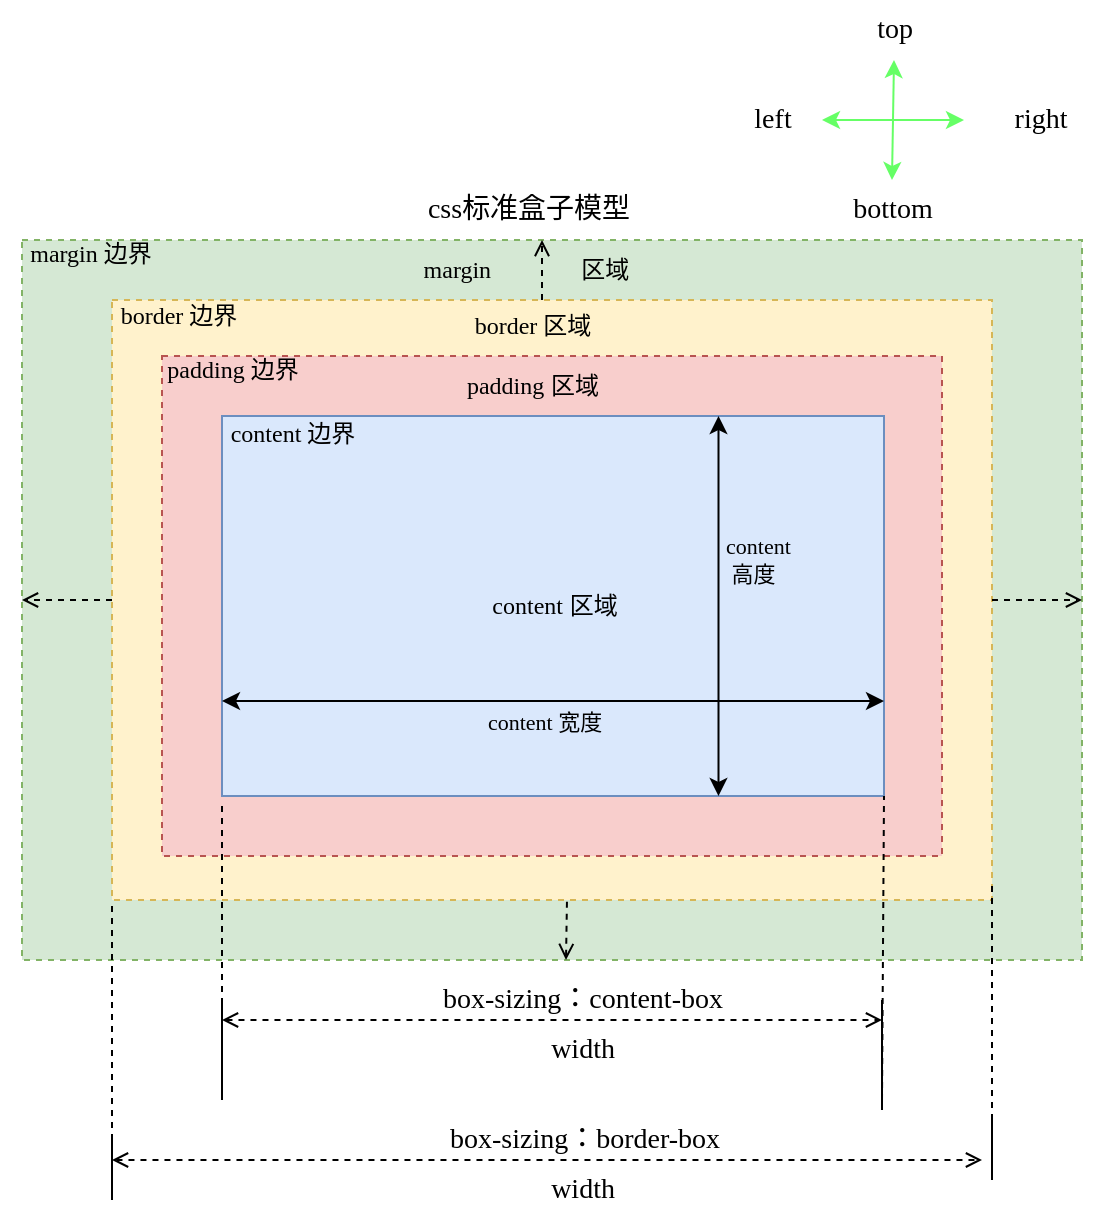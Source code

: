 <mxfile version="20.5.2" type="github" pages="2">
  <diagram id="9d-GFI3kk2zbG0i8XmGT" name="第 1 页">
    <mxGraphModel dx="1550" dy="835" grid="1" gridSize="10" guides="1" tooltips="1" connect="1" arrows="1" fold="1" page="1" pageScale="1" pageWidth="827" pageHeight="1169" math="0" shadow="0">
      <root>
        <mxCell id="0" />
        <mxCell id="1" parent="0" />
        <mxCell id="iBp1cymdIBhy6qXcftFD-20" value="" style="rounded=0;whiteSpace=wrap;html=1;dashed=1;fillColor=#d5e8d4;strokeColor=#82b366;" vertex="1" parent="1">
          <mxGeometry x="160" y="180" width="530" height="360" as="geometry" />
        </mxCell>
        <mxCell id="iBp1cymdIBhy6qXcftFD-21" value="" style="group;align=left;" vertex="1" connectable="0" parent="1">
          <mxGeometry x="205" y="210" width="440" height="300" as="geometry" />
        </mxCell>
        <mxCell id="iBp1cymdIBhy6qXcftFD-16" value="" style="rounded=0;whiteSpace=wrap;html=1;dashed=1;fillColor=#fff2cc;strokeColor=#d6b656;" vertex="1" parent="iBp1cymdIBhy6qXcftFD-21">
          <mxGeometry width="440" height="300" as="geometry" />
        </mxCell>
        <mxCell id="iBp1cymdIBhy6qXcftFD-17" value="" style="group" vertex="1" connectable="0" parent="iBp1cymdIBhy6qXcftFD-21">
          <mxGeometry x="15" y="20" width="400" height="258" as="geometry" />
        </mxCell>
        <mxCell id="iBp1cymdIBhy6qXcftFD-12" value="" style="rounded=0;whiteSpace=wrap;html=1;dashed=1;fillColor=#f8cecc;strokeColor=#b85450;" vertex="1" parent="iBp1cymdIBhy6qXcftFD-17">
          <mxGeometry x="10" y="8" width="390" height="250" as="geometry" />
        </mxCell>
        <mxCell id="iBp1cymdIBhy6qXcftFD-13" value="" style="group" vertex="1" connectable="0" parent="iBp1cymdIBhy6qXcftFD-17">
          <mxGeometry x="40" y="38" width="331" height="190" as="geometry" />
        </mxCell>
        <mxCell id="iBp1cymdIBhy6qXcftFD-1" value="" style="rounded=0;whiteSpace=wrap;html=1;fillColor=#dae8fc;strokeColor=#6c8ebf;" vertex="1" parent="iBp1cymdIBhy6qXcftFD-13">
          <mxGeometry width="331" height="190" as="geometry" />
        </mxCell>
        <mxCell id="iBp1cymdIBhy6qXcftFD-2" value="&lt;font face=&quot;Comic Sans MS&quot;&gt;content&lt;/font&gt; &lt;font data-font-src=&quot;https://fonts.googleapis.com/css?family=ZCOOL+KuaiLe&quot; face=&quot;ZCOOL KuaiLe&quot;&gt;区域&lt;/font&gt;" style="text;html=1;align=center;verticalAlign=middle;resizable=0;points=[];autosize=1;strokeColor=none;fillColor=none;" vertex="1" parent="iBp1cymdIBhy6qXcftFD-13">
          <mxGeometry x="120.5" y="80" width="90" height="30" as="geometry" />
        </mxCell>
        <mxCell id="iBp1cymdIBhy6qXcftFD-3" value="&lt;font face=&quot;Comic Sans MS&quot;&gt;content &lt;/font&gt;&lt;font data-font-src=&quot;https://fonts.googleapis.com/css?family=ZCOOL+KuaiLe&quot; face=&quot;ZCOOL KuaiLe&quot;&gt;边界&lt;/font&gt;" style="text;html=1;align=center;verticalAlign=middle;resizable=0;points=[];autosize=1;strokeColor=none;fillColor=none;" vertex="1" parent="iBp1cymdIBhy6qXcftFD-13">
          <mxGeometry x="-10" y="-6" width="90" height="30" as="geometry" />
        </mxCell>
        <mxCell id="iBp1cymdIBhy6qXcftFD-7" value="" style="endArrow=classic;startArrow=classic;html=1;rounded=0;exitX=0;exitY=0.75;exitDx=0;exitDy=0;entryX=1;entryY=0.75;entryDx=0;entryDy=0;" edge="1" parent="iBp1cymdIBhy6qXcftFD-13" source="iBp1cymdIBhy6qXcftFD-1" target="iBp1cymdIBhy6qXcftFD-1">
          <mxGeometry width="50" height="50" relative="1" as="geometry">
            <mxPoint x="130" y="240" as="sourcePoint" />
            <mxPoint x="180" y="190" as="targetPoint" />
          </mxGeometry>
        </mxCell>
        <mxCell id="iBp1cymdIBhy6qXcftFD-9" value="&lt;font face=&quot;Comic Sans MS&quot;&gt;content &lt;/font&gt;&lt;font data-font-src=&quot;https://fonts.googleapis.com/css?family=ZCOOL+KuaiLe&quot; face=&quot;ZCOOL KuaiLe&quot;&gt;宽度&lt;/font&gt;" style="edgeLabel;html=1;align=center;verticalAlign=middle;resizable=0;points=[];labelBackgroundColor=none;" vertex="1" connectable="0" parent="iBp1cymdIBhy6qXcftFD-7">
          <mxGeometry x="0.108" y="1" relative="1" as="geometry">
            <mxPoint x="-23" y="11" as="offset" />
          </mxGeometry>
        </mxCell>
        <mxCell id="iBp1cymdIBhy6qXcftFD-10" value="" style="endArrow=classic;startArrow=classic;html=1;rounded=0;entryX=0.75;entryY=0;entryDx=0;entryDy=0;exitX=0.75;exitY=1;exitDx=0;exitDy=0;" edge="1" parent="iBp1cymdIBhy6qXcftFD-13" source="iBp1cymdIBhy6qXcftFD-1" target="iBp1cymdIBhy6qXcftFD-1">
          <mxGeometry width="50" height="50" relative="1" as="geometry">
            <mxPoint x="130" y="240" as="sourcePoint" />
            <mxPoint x="180" y="190" as="targetPoint" />
          </mxGeometry>
        </mxCell>
        <mxCell id="iBp1cymdIBhy6qXcftFD-11" value="&lt;span style=&quot;&quot;&gt;&lt;font face=&quot;Comic Sans MS&quot;&gt;content&lt;br&gt;&lt;/font&gt;&lt;font data-font-src=&quot;https://fonts.googleapis.com/css?family=ZCOOL+KuaiLe&quot; face=&quot;ZCOOL KuaiLe&quot;&gt;&amp;nbsp;高度&lt;/font&gt;&lt;/span&gt;" style="edgeLabel;html=1;align=left;verticalAlign=middle;resizable=0;points=[];labelBackgroundColor=none;" vertex="1" connectable="0" parent="iBp1cymdIBhy6qXcftFD-10">
          <mxGeometry x="0.583" y="1" relative="1" as="geometry">
            <mxPoint x="3" y="32" as="offset" />
          </mxGeometry>
        </mxCell>
        <mxCell id="iBp1cymdIBhy6qXcftFD-14" value="&lt;font face=&quot;Comic Sans MS&quot;&gt;padding&lt;/font&gt;&lt;font data-font-src=&quot;https://fonts.googleapis.com/css?family=ZCOOL+KuaiLe&quot; face=&quot;ZCOOL KuaiLe&quot;&gt; 边界&lt;/font&gt;" style="text;html=1;align=center;verticalAlign=middle;resizable=0;points=[];autosize=1;strokeColor=none;fillColor=none;" vertex="1" parent="iBp1cymdIBhy6qXcftFD-17">
          <mxGeometry width="90" height="30" as="geometry" />
        </mxCell>
        <mxCell id="iBp1cymdIBhy6qXcftFD-15" value="&lt;font face=&quot;Comic Sans MS&quot;&gt;border &lt;/font&gt;&lt;font data-font-src=&quot;https://fonts.googleapis.com/css?family=ZCOOL+KuaiLe&quot; face=&quot;ZCOOL KuaiLe&quot;&gt;边界&lt;/font&gt;" style="text;html=1;align=center;verticalAlign=middle;resizable=0;points=[];autosize=1;strokeColor=none;fillColor=none;dashed=1;" vertex="1" parent="iBp1cymdIBhy6qXcftFD-17">
          <mxGeometry x="-27" y="-27" width="90" height="30" as="geometry" />
        </mxCell>
        <mxCell id="iBp1cymdIBhy6qXcftFD-18" value="&lt;font face=&quot;Comic Sans MS&quot;&gt;border &lt;/font&gt;&lt;font data-font-src=&quot;https://fonts.googleapis.com/css?family=ZCOOL+KuaiLe&quot; face=&quot;ZCOOL KuaiLe&quot;&gt;区域&lt;/font&gt;" style="text;html=1;align=center;verticalAlign=middle;resizable=0;points=[];autosize=1;strokeColor=none;fillColor=none;" vertex="1" parent="iBp1cymdIBhy6qXcftFD-17">
          <mxGeometry x="150" y="-22" width="90" height="30" as="geometry" />
        </mxCell>
        <mxCell id="iBp1cymdIBhy6qXcftFD-19" value="&lt;font face=&quot;Comic Sans MS&quot;&gt;padding&lt;/font&gt; &lt;font data-font-src=&quot;https://fonts.googleapis.com/css?family=ZCOOL+KuaiLe&quot; face=&quot;ZCOOL KuaiLe&quot;&gt;区域&lt;/font&gt;" style="text;html=1;align=center;verticalAlign=middle;resizable=0;points=[];autosize=1;strokeColor=none;fillColor=none;" vertex="1" parent="iBp1cymdIBhy6qXcftFD-17">
          <mxGeometry x="150" y="8" width="90" height="30" as="geometry" />
        </mxCell>
        <mxCell id="tstaIWyoXowcSFQgQ5QY-11" value="" style="endArrow=none;html=1;rounded=0;dashed=1;fontFamily=ZCOOL KuaiLe;fontSource=https%3A%2F%2Ffonts.googleapis.com%2Fcss%3Ffamily%3DZCOOL%2BKuaiLe;fontSize=14;" edge="1" parent="iBp1cymdIBhy6qXcftFD-17">
          <mxGeometry width="50" height="50" relative="1" as="geometry">
            <mxPoint x="40" y="380" as="sourcePoint" />
            <mxPoint x="40" y="230" as="targetPoint" />
          </mxGeometry>
        </mxCell>
        <mxCell id="tstaIWyoXowcSFQgQ5QY-14" value="" style="endArrow=none;html=1;rounded=0;dashed=1;fontFamily=ZCOOL KuaiLe;fontSource=https%3A%2F%2Ffonts.googleapis.com%2Fcss%3Ffamily%3DZCOOL%2BKuaiLe;fontSize=14;entryX=1;entryY=1;entryDx=0;entryDy=0;" edge="1" parent="iBp1cymdIBhy6qXcftFD-21" target="iBp1cymdIBhy6qXcftFD-1">
          <mxGeometry width="50" height="50" relative="1" as="geometry">
            <mxPoint x="385" y="400" as="sourcePoint" />
            <mxPoint x="385" y="360" as="targetPoint" />
          </mxGeometry>
        </mxCell>
        <mxCell id="iBp1cymdIBhy6qXcftFD-22" value="&lt;font face=&quot;Comic Sans MS&quot;&gt;margin &lt;/font&gt;&lt;font data-font-src=&quot;https://fonts.googleapis.com/css?family=ZCOOL+KuaiLe&quot; face=&quot;ZCOOL KuaiLe&quot;&gt;边界&lt;/font&gt;" style="text;html=1;align=center;verticalAlign=middle;resizable=0;points=[];autosize=1;strokeColor=none;fillColor=none;" vertex="1" parent="1">
          <mxGeometry x="149" y="172" width="90" height="30" as="geometry" />
        </mxCell>
        <mxCell id="iBp1cymdIBhy6qXcftFD-23" value="&amp;nbsp; &amp;nbsp; &lt;font face=&quot;Comic Sans MS&quot;&gt;margin&amp;nbsp; &amp;nbsp; &amp;nbsp; &amp;nbsp; &amp;nbsp; &amp;nbsp; &amp;nbsp; &amp;nbsp;&lt;/font&gt;&lt;font data-font-src=&quot;https://fonts.googleapis.com/css?family=ZCOOL+KuaiLe&quot; face=&quot;ZCOOL KuaiLe&quot;&gt;区域&lt;/font&gt;" style="text;html=1;align=center;verticalAlign=middle;resizable=0;points=[];autosize=1;strokeColor=none;fillColor=none;" vertex="1" parent="1">
          <mxGeometry x="330" y="180" width="150" height="30" as="geometry" />
        </mxCell>
        <mxCell id="iBp1cymdIBhy6qXcftFD-25" value="" style="endArrow=open;html=1;rounded=0;exitX=0;exitY=0.5;exitDx=0;exitDy=0;entryX=0;entryY=0.5;entryDx=0;entryDy=0;dashed=1;endFill=0;" edge="1" parent="1" source="iBp1cymdIBhy6qXcftFD-16" target="iBp1cymdIBhy6qXcftFD-20">
          <mxGeometry width="50" height="50" relative="1" as="geometry">
            <mxPoint x="390" y="450" as="sourcePoint" />
            <mxPoint x="440" y="400" as="targetPoint" />
          </mxGeometry>
        </mxCell>
        <mxCell id="iBp1cymdIBhy6qXcftFD-27" value="" style="endArrow=open;html=1;rounded=0;exitX=0.517;exitY=1.003;exitDx=0;exitDy=0;exitPerimeter=0;dashed=1;endFill=0;" edge="1" parent="1" source="iBp1cymdIBhy6qXcftFD-16">
          <mxGeometry width="50" height="50" relative="1" as="geometry">
            <mxPoint x="390" y="450" as="sourcePoint" />
            <mxPoint x="432" y="540" as="targetPoint" />
          </mxGeometry>
        </mxCell>
        <mxCell id="iBp1cymdIBhy6qXcftFD-28" value="" style="endArrow=open;html=1;rounded=0;exitX=1;exitY=0.5;exitDx=0;exitDy=0;entryX=1;entryY=0.5;entryDx=0;entryDy=0;dashed=1;endFill=0;" edge="1" parent="1" source="iBp1cymdIBhy6qXcftFD-16" target="iBp1cymdIBhy6qXcftFD-20">
          <mxGeometry width="50" height="50" relative="1" as="geometry">
            <mxPoint x="750" y="380" as="sourcePoint" />
            <mxPoint x="800" y="330" as="targetPoint" />
          </mxGeometry>
        </mxCell>
        <mxCell id="iBp1cymdIBhy6qXcftFD-29" value="" style="endArrow=open;html=1;rounded=0;dashed=1;endFill=0;" edge="1" parent="1">
          <mxGeometry width="50" height="50" relative="1" as="geometry">
            <mxPoint x="420" y="210" as="sourcePoint" />
            <mxPoint x="420" y="180" as="targetPoint" />
          </mxGeometry>
        </mxCell>
        <mxCell id="iBp1cymdIBhy6qXcftFD-30" value="&lt;font style=&quot;font-size: 14px;&quot; face=&quot;Comic Sans MS&quot;&gt;css&lt;/font&gt;&lt;font data-font-src=&quot;https://fonts.googleapis.com/css?family=ZCOOL+KuaiLe&quot; face=&quot;ZCOOL KuaiLe&quot; style=&quot;font-size: 14px;&quot;&gt;标准盒子模型&lt;/font&gt;" style="text;html=1;strokeColor=none;fillColor=none;align=center;verticalAlign=middle;whiteSpace=wrap;rounded=0;dashed=1;" vertex="1" parent="1">
          <mxGeometry x="351" y="150" width="125" height="30" as="geometry" />
        </mxCell>
        <mxCell id="tstaIWyoXowcSFQgQ5QY-8" value="" style="endArrow=open;startArrow=open;html=1;rounded=0;dashed=1;fontFamily=ZCOOL KuaiLe;fontSource=https%3A%2F%2Ffonts.googleapis.com%2Fcss%3Ffamily%3DZCOOL%2BKuaiLe;fontSize=14;endFill=0;startFill=0;" edge="1" parent="1">
          <mxGeometry width="50" height="50" relative="1" as="geometry">
            <mxPoint x="260" y="570" as="sourcePoint" />
            <mxPoint x="590" y="570" as="targetPoint" />
          </mxGeometry>
        </mxCell>
        <mxCell id="tstaIWyoXowcSFQgQ5QY-16" value="&lt;font face=&quot;Comic Sans MS&quot;&gt;box-sizing：content-box&lt;/font&gt;" style="edgeLabel;html=1;align=center;verticalAlign=middle;resizable=0;points=[];fontSize=14;fontFamily=ZCOOL KuaiLe;" vertex="1" connectable="0" parent="tstaIWyoXowcSFQgQ5QY-8">
          <mxGeometry x="0.059" y="-3" relative="1" as="geometry">
            <mxPoint x="5" y="-13" as="offset" />
          </mxGeometry>
        </mxCell>
        <mxCell id="tstaIWyoXowcSFQgQ5QY-17" value="&lt;font face=&quot;Comic Sans MS&quot;&gt;width&lt;/font&gt;" style="text;html=1;align=center;verticalAlign=middle;resizable=0;points=[];autosize=1;strokeColor=none;fillColor=none;fontSize=14;fontFamily=ZCOOL KuaiLe;" vertex="1" parent="1">
          <mxGeometry x="410" y="570" width="60" height="30" as="geometry" />
        </mxCell>
        <mxCell id="tstaIWyoXowcSFQgQ5QY-18" value="" style="endArrow=none;html=1;rounded=0;dashed=1;fontFamily=ZCOOL KuaiLe;fontSource=https%3A%2F%2Ffonts.googleapis.com%2Fcss%3Ffamily%3DZCOOL%2BKuaiLe;fontSize=14;" edge="1" parent="1">
          <mxGeometry width="50" height="50" relative="1" as="geometry">
            <mxPoint x="205" y="660" as="sourcePoint" />
            <mxPoint x="205" y="510" as="targetPoint" />
          </mxGeometry>
        </mxCell>
        <mxCell id="tstaIWyoXowcSFQgQ5QY-19" value="" style="endArrow=none;html=1;rounded=0;dashed=1;fontFamily=ZCOOL KuaiLe;fontSource=https%3A%2F%2Ffonts.googleapis.com%2Fcss%3Ffamily%3DZCOOL%2BKuaiLe;fontSize=14;" edge="1" parent="1">
          <mxGeometry width="50" height="50" relative="1" as="geometry">
            <mxPoint x="645" y="650" as="sourcePoint" />
            <mxPoint x="645" y="500" as="targetPoint" />
          </mxGeometry>
        </mxCell>
        <mxCell id="tstaIWyoXowcSFQgQ5QY-20" value="" style="endArrow=open;startArrow=open;html=1;rounded=0;dashed=1;fontFamily=ZCOOL KuaiLe;fontSource=https%3A%2F%2Ffonts.googleapis.com%2Fcss%3Ffamily%3DZCOOL%2BKuaiLe;fontSize=14;endFill=0;startFill=0;" edge="1" parent="1">
          <mxGeometry width="50" height="50" relative="1" as="geometry">
            <mxPoint x="205" y="640" as="sourcePoint" />
            <mxPoint x="640" y="640" as="targetPoint" />
          </mxGeometry>
        </mxCell>
        <mxCell id="tstaIWyoXowcSFQgQ5QY-21" value="&lt;font face=&quot;Comic Sans MS&quot;&gt;box-sizing：border-box&lt;/font&gt;" style="edgeLabel;html=1;align=center;verticalAlign=middle;resizable=0;points=[];fontSize=14;fontFamily=ZCOOL KuaiLe;" vertex="1" connectable="0" parent="tstaIWyoXowcSFQgQ5QY-20">
          <mxGeometry x="0.059" y="-3" relative="1" as="geometry">
            <mxPoint x="5" y="-13" as="offset" />
          </mxGeometry>
        </mxCell>
        <mxCell id="tstaIWyoXowcSFQgQ5QY-22" value="&lt;font face=&quot;Comic Sans MS&quot;&gt;width&lt;/font&gt;" style="text;html=1;align=center;verticalAlign=middle;resizable=0;points=[];autosize=1;strokeColor=none;fillColor=none;fontSize=14;fontFamily=ZCOOL KuaiLe;" vertex="1" parent="1">
          <mxGeometry x="410" y="640" width="60" height="30" as="geometry" />
        </mxCell>
        <mxCell id="tstaIWyoXowcSFQgQ5QY-23" value="" style="endArrow=none;html=1;rounded=0;fontFamily=Comic Sans MS;fontSize=14;" edge="1" parent="1">
          <mxGeometry width="50" height="50" relative="1" as="geometry">
            <mxPoint x="205" y="660" as="sourcePoint" />
            <mxPoint x="205" y="630" as="targetPoint" />
          </mxGeometry>
        </mxCell>
        <mxCell id="tstaIWyoXowcSFQgQ5QY-24" value="" style="endArrow=none;html=1;rounded=0;fontFamily=Comic Sans MS;fontSize=14;" edge="1" parent="1">
          <mxGeometry width="50" height="50" relative="1" as="geometry">
            <mxPoint x="645" y="650" as="sourcePoint" />
            <mxPoint x="645" y="620" as="targetPoint" />
          </mxGeometry>
        </mxCell>
        <mxCell id="tstaIWyoXowcSFQgQ5QY-25" value="" style="endArrow=none;html=1;rounded=0;fontFamily=Comic Sans MS;fontSize=14;" edge="1" parent="1">
          <mxGeometry width="50" height="50" relative="1" as="geometry">
            <mxPoint x="260" y="610" as="sourcePoint" />
            <mxPoint x="260" y="560" as="targetPoint" />
          </mxGeometry>
        </mxCell>
        <mxCell id="tstaIWyoXowcSFQgQ5QY-26" value="" style="endArrow=none;html=1;rounded=0;fontFamily=Comic Sans MS;fontSize=14;" edge="1" parent="1">
          <mxGeometry width="50" height="50" relative="1" as="geometry">
            <mxPoint x="590" y="615" as="sourcePoint" />
            <mxPoint x="590" y="560" as="targetPoint" />
          </mxGeometry>
        </mxCell>
        <mxCell id="tstaIWyoXowcSFQgQ5QY-34" value="" style="group" vertex="1" connectable="0" parent="1">
          <mxGeometry x="510" y="60" width="189" height="120" as="geometry" />
        </mxCell>
        <mxCell id="tstaIWyoXowcSFQgQ5QY-29" value="" style="group" vertex="1" connectable="0" parent="tstaIWyoXowcSFQgQ5QY-34">
          <mxGeometry x="50" y="30" width="71" height="60" as="geometry" />
        </mxCell>
        <mxCell id="tstaIWyoXowcSFQgQ5QY-27" value="" style="endArrow=classic;startArrow=classic;html=1;rounded=0;strokeColor=#66FF66;fontFamily=Comic Sans MS;fontSize=14;" edge="1" parent="tstaIWyoXowcSFQgQ5QY-29">
          <mxGeometry width="50" height="50" relative="1" as="geometry">
            <mxPoint y="30" as="sourcePoint" />
            <mxPoint x="71" y="30" as="targetPoint" />
          </mxGeometry>
        </mxCell>
        <mxCell id="tstaIWyoXowcSFQgQ5QY-28" value="" style="endArrow=classic;startArrow=classic;html=1;rounded=0;strokeColor=#66FF66;fontFamily=Comic Sans MS;fontSize=14;" edge="1" parent="tstaIWyoXowcSFQgQ5QY-29">
          <mxGeometry width="50" height="50" relative="1" as="geometry">
            <mxPoint x="35" y="60" as="sourcePoint" />
            <mxPoint x="36" as="targetPoint" />
          </mxGeometry>
        </mxCell>
        <mxCell id="tstaIWyoXowcSFQgQ5QY-30" value="left" style="text;html=1;align=center;verticalAlign=middle;resizable=0;points=[];autosize=1;strokeColor=none;fillColor=none;fontSize=14;fontFamily=Comic Sans MS;" vertex="1" parent="tstaIWyoXowcSFQgQ5QY-34">
          <mxGeometry y="45" width="50" height="30" as="geometry" />
        </mxCell>
        <mxCell id="tstaIWyoXowcSFQgQ5QY-31" value="right" style="text;html=1;align=center;verticalAlign=middle;resizable=0;points=[];autosize=1;strokeColor=none;fillColor=none;fontSize=14;fontFamily=Comic Sans MS;" vertex="1" parent="tstaIWyoXowcSFQgQ5QY-34">
          <mxGeometry x="129" y="45" width="60" height="30" as="geometry" />
        </mxCell>
        <mxCell id="tstaIWyoXowcSFQgQ5QY-32" value="top" style="text;html=1;align=center;verticalAlign=middle;resizable=0;points=[];autosize=1;strokeColor=none;fillColor=none;fontSize=14;fontFamily=Comic Sans MS;" vertex="1" parent="tstaIWyoXowcSFQgQ5QY-34">
          <mxGeometry x="65.5" width="40" height="30" as="geometry" />
        </mxCell>
        <mxCell id="tstaIWyoXowcSFQgQ5QY-33" value="bottom" style="text;html=1;align=center;verticalAlign=middle;resizable=0;points=[];autosize=1;strokeColor=none;fillColor=none;fontSize=14;fontFamily=Comic Sans MS;" vertex="1" parent="tstaIWyoXowcSFQgQ5QY-34">
          <mxGeometry x="50" y="90" width="70" height="30" as="geometry" />
        </mxCell>
      </root>
    </mxGraphModel>
  </diagram>
  <diagram id="syp5oG1yBdBtSy1dBa_j" name="第 2 页">
    <mxGraphModel dx="1550" dy="835" grid="1" gridSize="10" guides="1" tooltips="1" connect="1" arrows="1" fold="1" page="1" pageScale="1" pageWidth="827" pageHeight="1169" math="0" shadow="0">
      <root>
        <mxCell id="0" />
        <mxCell id="1" parent="0" />
      </root>
    </mxGraphModel>
  </diagram>
</mxfile>
